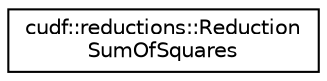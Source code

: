 digraph "Graphical Class Hierarchy"
{
  edge [fontname="Helvetica",fontsize="10",labelfontname="Helvetica",labelfontsize="10"];
  node [fontname="Helvetica",fontsize="10",shape=record];
  rankdir="LR";
  Node0 [label="cudf::reductions::Reduction\lSumOfSquares",height=0.2,width=0.4,color="black", fillcolor="white", style="filled",URL="$structcudf_1_1reductions_1_1ReductionSumOfSquares.html"];
}

